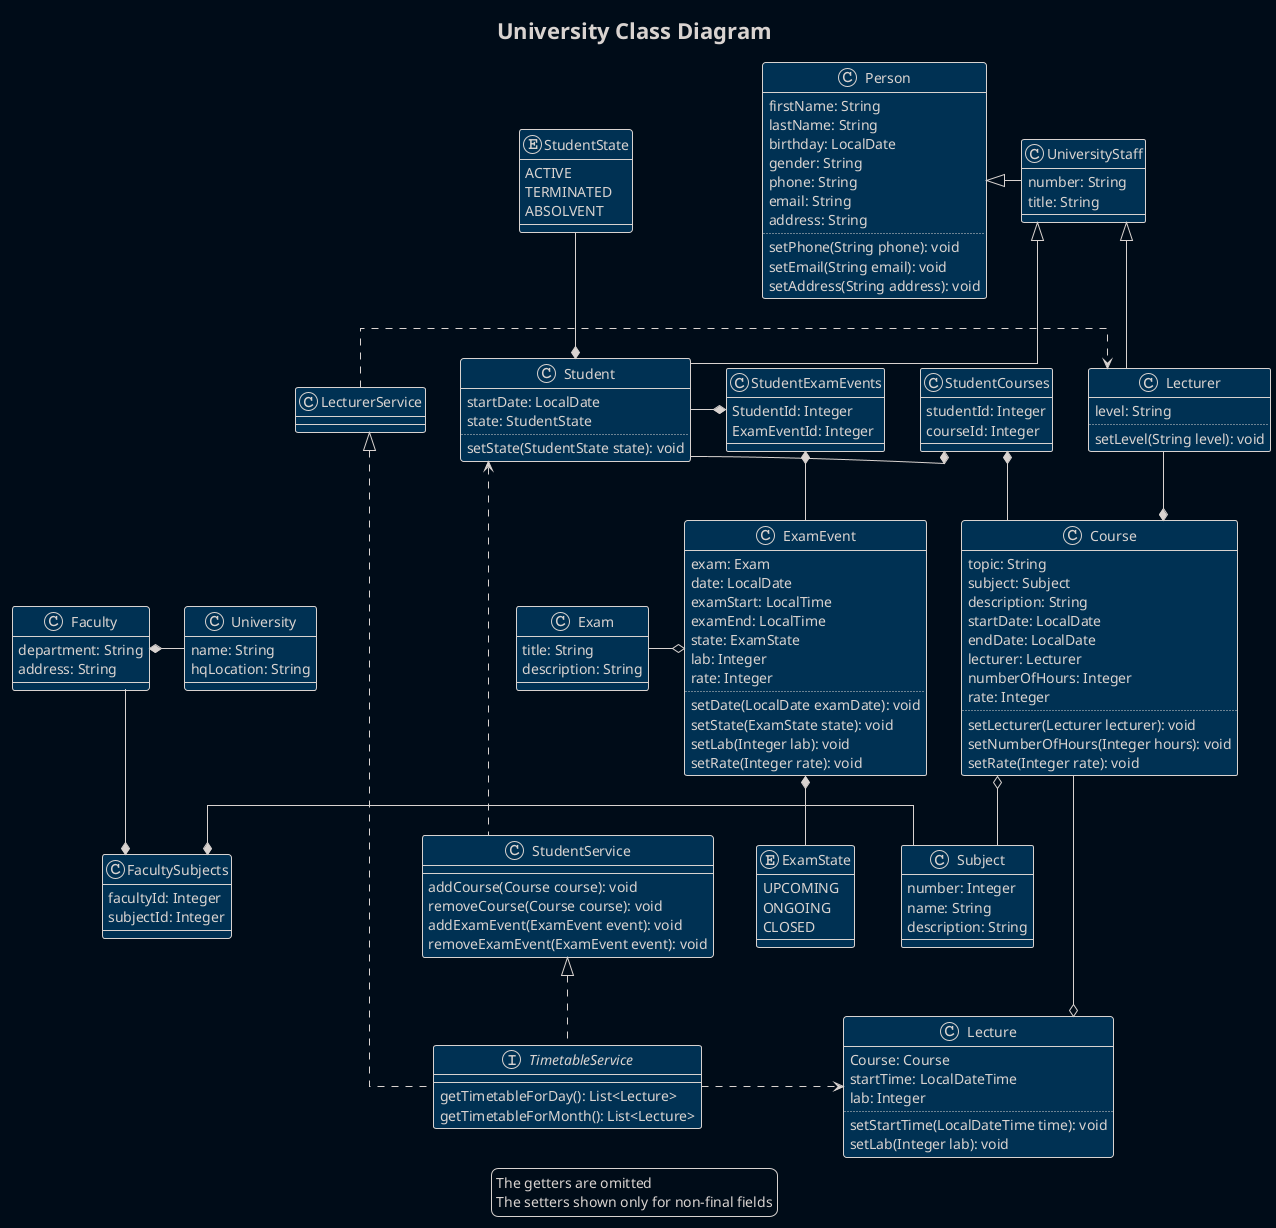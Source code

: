@startuml
'!theme plain
!theme blueprint
skinparam BackgroundColor #000c18
'skinparam ClassBackgroundColor #000c18
skinparam linetype ortho

title University Class Diagram
class Person {
    firstName: String
    lastName: String
    birthday: LocalDate
    gender: String
    phone: String
    email: String
    address: String
    ..
    setPhone(String phone): void
    setEmail(String email): void
    setAddress(String address): void
}
class Student {
    startDate: LocalDate
    state: StudentState
    ..
    setState(StudentState state): void
}
enum StudentState {
    ACTIVE
    TERMINATED
    ABSOLVENT
}
class UniversityStaff {
    number: String
    title: String
}
class Subject {
    number: Integer
    name: String
    description: String
}

class Course {
    topic: String
    subject: Subject
    description: String
    startDate: LocalDate
    endDate: LocalDate
    lecturer: Lecturer
    numberOfHours: Integer
    rate: Integer
    ..
    setLecturer(Lecturer lecturer): void
    setNumberOfHours(Integer hours): void
    setRate(Integer rate): void
}
class Lecturer {
    level: String
    ..
    setLevel(String level): void
}
class Exam {
    title: String
    description: String
}
class ExamEvent {
    exam: Exam
    date: LocalDate
    examStart: LocalTime
    examEnd: LocalTime
    state: ExamState
    lab: Integer
    rate: Integer
    ..
    setDate(LocalDate examDate): void
    setState(ExamState state): void
    setLab(Integer lab): void
    setRate(Integer rate): void
}
enum ExamState {
    UPCOMING
    ONGOING
    CLOSED
}
class Faculty {
    department: String
    address: String
}
class University {
    name: String
    hqLocation: String
}
class Lecture {
    Course: Course
    startTime: LocalDateTime
    lab: Integer
    ..
    setStartTime(LocalDateTime time): void
    setLab(Integer lab): void
}
class StudentCourses {
    studentId: Integer
    courseId: Integer
}
class FacultySubjects {
    facultyId: Integer
    subjectId: Integer
}
class StudentExamEvents {
    StudentId: Integer    
    ExamEventId: Integer
}
interface TimetableService {
    getTimetableForDay(): List<Lecture>
    getTimetableForMonth(): List<Lecture>
}
class StudentService {
    addCourse(Course course): void
    removeCourse(Course course): void
    addExamEvent(ExamEvent event): void
    removeExamEvent(ExamEvent event): void
}
class LecturerService

Person <|-right- UniversityStaff
UniversityStaff <|-- Student
UniversityStaff <|-- Lecturer
Student *-up- StudentState
StudentCourses *- Student
StudentCourses *- Course
Course *-up- Lecturer
StudentExamEvents *-- ExamEvent
StudentExamEvents *- Student
ExamEvent o-left- Exam
ExamEvent *-down- ExamState
Course o-- Subject
Faculty --* FacultySubjects
Subject -left-* FacultySubjects
University -left* Faculty
Student <... StudentService
StudentService <|.. TimetableService
LecturerService <|.. TimetableService
LecturerService .> Lecturer
TimetableService .right.> Lecture
Course --o Lecture


legend
    The getters are omitted
    The setters shown only for non-final fields
endlegend

@enduml